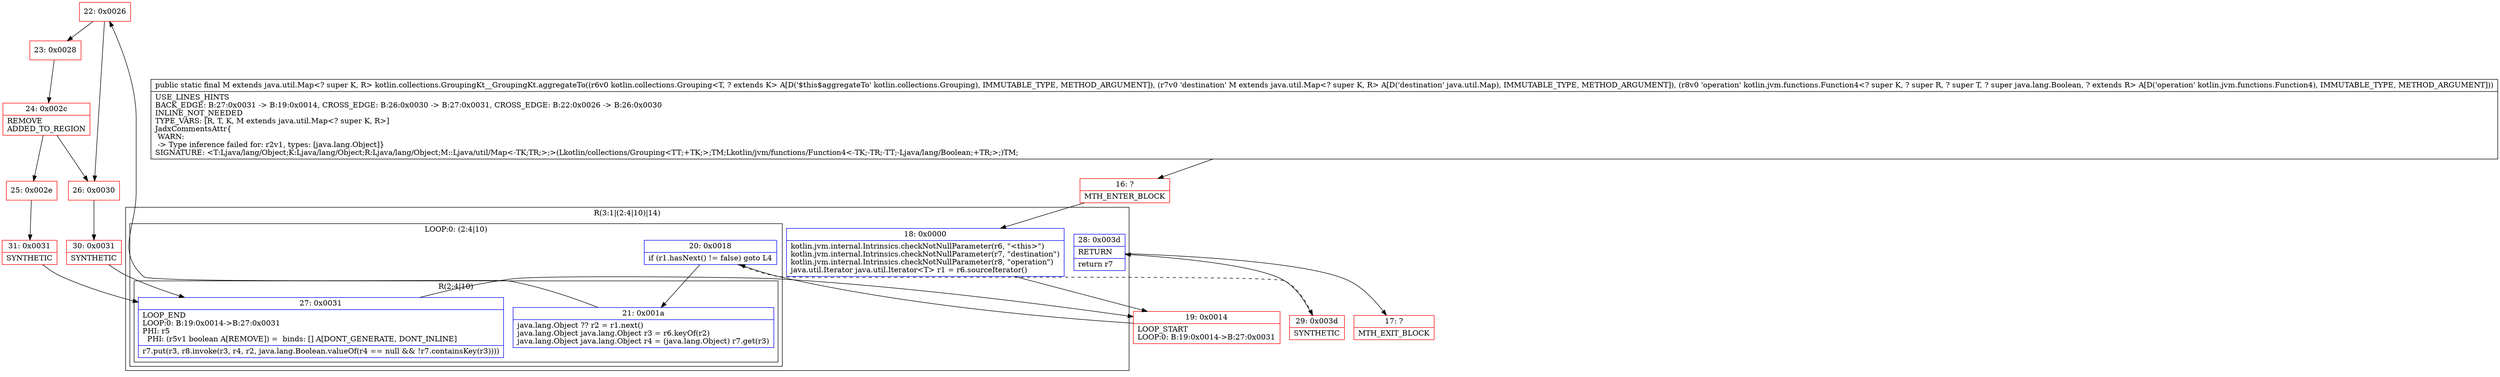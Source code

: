 digraph "CFG forkotlin.collections.GroupingKt__GroupingKt.aggregateTo(Lkotlin\/collections\/Grouping;Ljava\/util\/Map;Lkotlin\/jvm\/functions\/Function4;)Ljava\/util\/Map;" {
subgraph cluster_Region_2008729340 {
label = "R(3:1|(2:4|10)|14)";
node [shape=record,color=blue];
Node_18 [shape=record,label="{18\:\ 0x0000|kotlin.jvm.internal.Intrinsics.checkNotNullParameter(r6, \"\<this\>\")\lkotlin.jvm.internal.Intrinsics.checkNotNullParameter(r7, \"destination\")\lkotlin.jvm.internal.Intrinsics.checkNotNullParameter(r8, \"operation\")\ljava.util.Iterator java.util.Iterator\<T\> r1 = r6.sourceIterator()\l}"];
subgraph cluster_LoopRegion_954172905 {
label = "LOOP:0: (2:4|10)";
node [shape=record,color=blue];
Node_20 [shape=record,label="{20\:\ 0x0018|if (r1.hasNext() != false) goto L4\l}"];
subgraph cluster_Region_1911365521 {
label = "R(2:4|10)";
node [shape=record,color=blue];
Node_21 [shape=record,label="{21\:\ 0x001a|java.lang.Object ?? r2 = r1.next()\ljava.lang.Object java.lang.Object r3 = r6.keyOf(r2)\ljava.lang.Object java.lang.Object r4 = (java.lang.Object) r7.get(r3)\l}"];
Node_27 [shape=record,label="{27\:\ 0x0031|LOOP_END\lLOOP:0: B:19:0x0014\-\>B:27:0x0031\lPHI: r5 \l  PHI: (r5v1 boolean A[REMOVE]) =  binds: [] A[DONT_GENERATE, DONT_INLINE]\l|r7.put(r3, r8.invoke(r3, r4, r2, java.lang.Boolean.valueOf(r4 == null && !r7.containsKey(r3))))\l}"];
}
}
Node_28 [shape=record,label="{28\:\ 0x003d|RETURN\l|return r7\l}"];
}
Node_16 [shape=record,color=red,label="{16\:\ ?|MTH_ENTER_BLOCK\l}"];
Node_19 [shape=record,color=red,label="{19\:\ 0x0014|LOOP_START\lLOOP:0: B:19:0x0014\-\>B:27:0x0031\l}"];
Node_22 [shape=record,color=red,label="{22\:\ 0x0026}"];
Node_23 [shape=record,color=red,label="{23\:\ 0x0028}"];
Node_24 [shape=record,color=red,label="{24\:\ 0x002c|REMOVE\lADDED_TO_REGION\l}"];
Node_25 [shape=record,color=red,label="{25\:\ 0x002e}"];
Node_31 [shape=record,color=red,label="{31\:\ 0x0031|SYNTHETIC\l}"];
Node_26 [shape=record,color=red,label="{26\:\ 0x0030}"];
Node_30 [shape=record,color=red,label="{30\:\ 0x0031|SYNTHETIC\l}"];
Node_29 [shape=record,color=red,label="{29\:\ 0x003d|SYNTHETIC\l}"];
Node_17 [shape=record,color=red,label="{17\:\ ?|MTH_EXIT_BLOCK\l}"];
MethodNode[shape=record,label="{public static final M extends java.util.Map\<? super K, R\> kotlin.collections.GroupingKt__GroupingKt.aggregateTo((r6v0 kotlin.collections.Grouping\<T, ? extends K\> A[D('$this$aggregateTo' kotlin.collections.Grouping), IMMUTABLE_TYPE, METHOD_ARGUMENT]), (r7v0 'destination' M extends java.util.Map\<? super K, R\> A[D('destination' java.util.Map), IMMUTABLE_TYPE, METHOD_ARGUMENT]), (r8v0 'operation' kotlin.jvm.functions.Function4\<? super K, ? super R, ? super T, ? super java.lang.Boolean, ? extends R\> A[D('operation' kotlin.jvm.functions.Function4), IMMUTABLE_TYPE, METHOD_ARGUMENT]))  | USE_LINES_HINTS\lBACK_EDGE: B:27:0x0031 \-\> B:19:0x0014, CROSS_EDGE: B:26:0x0030 \-\> B:27:0x0031, CROSS_EDGE: B:22:0x0026 \-\> B:26:0x0030\lINLINE_NOT_NEEDED\lTYPE_VARS: [R, T, K, M extends java.util.Map\<? super K, R\>]\lJadxCommentsAttr\{\l WARN: \l \-\> Type inference failed for: r2v1, types: [java.lang.Object]\}\lSIGNATURE: \<T:Ljava\/lang\/Object;K:Ljava\/lang\/Object;R:Ljava\/lang\/Object;M::Ljava\/util\/Map\<\-TK;TR;\>;\>(Lkotlin\/collections\/Grouping\<TT;+TK;\>;TM;Lkotlin\/jvm\/functions\/Function4\<\-TK;\-TR;\-TT;\-Ljava\/lang\/Boolean;+TR;\>;)TM;\l}"];
MethodNode -> Node_16;Node_18 -> Node_19;
Node_20 -> Node_21;
Node_20 -> Node_29[style=dashed];
Node_21 -> Node_22;
Node_27 -> Node_19;
Node_28 -> Node_17;
Node_16 -> Node_18;
Node_19 -> Node_20;
Node_22 -> Node_23;
Node_22 -> Node_26;
Node_23 -> Node_24;
Node_24 -> Node_25;
Node_24 -> Node_26;
Node_25 -> Node_31;
Node_31 -> Node_27;
Node_26 -> Node_30;
Node_30 -> Node_27;
Node_29 -> Node_28;
}

